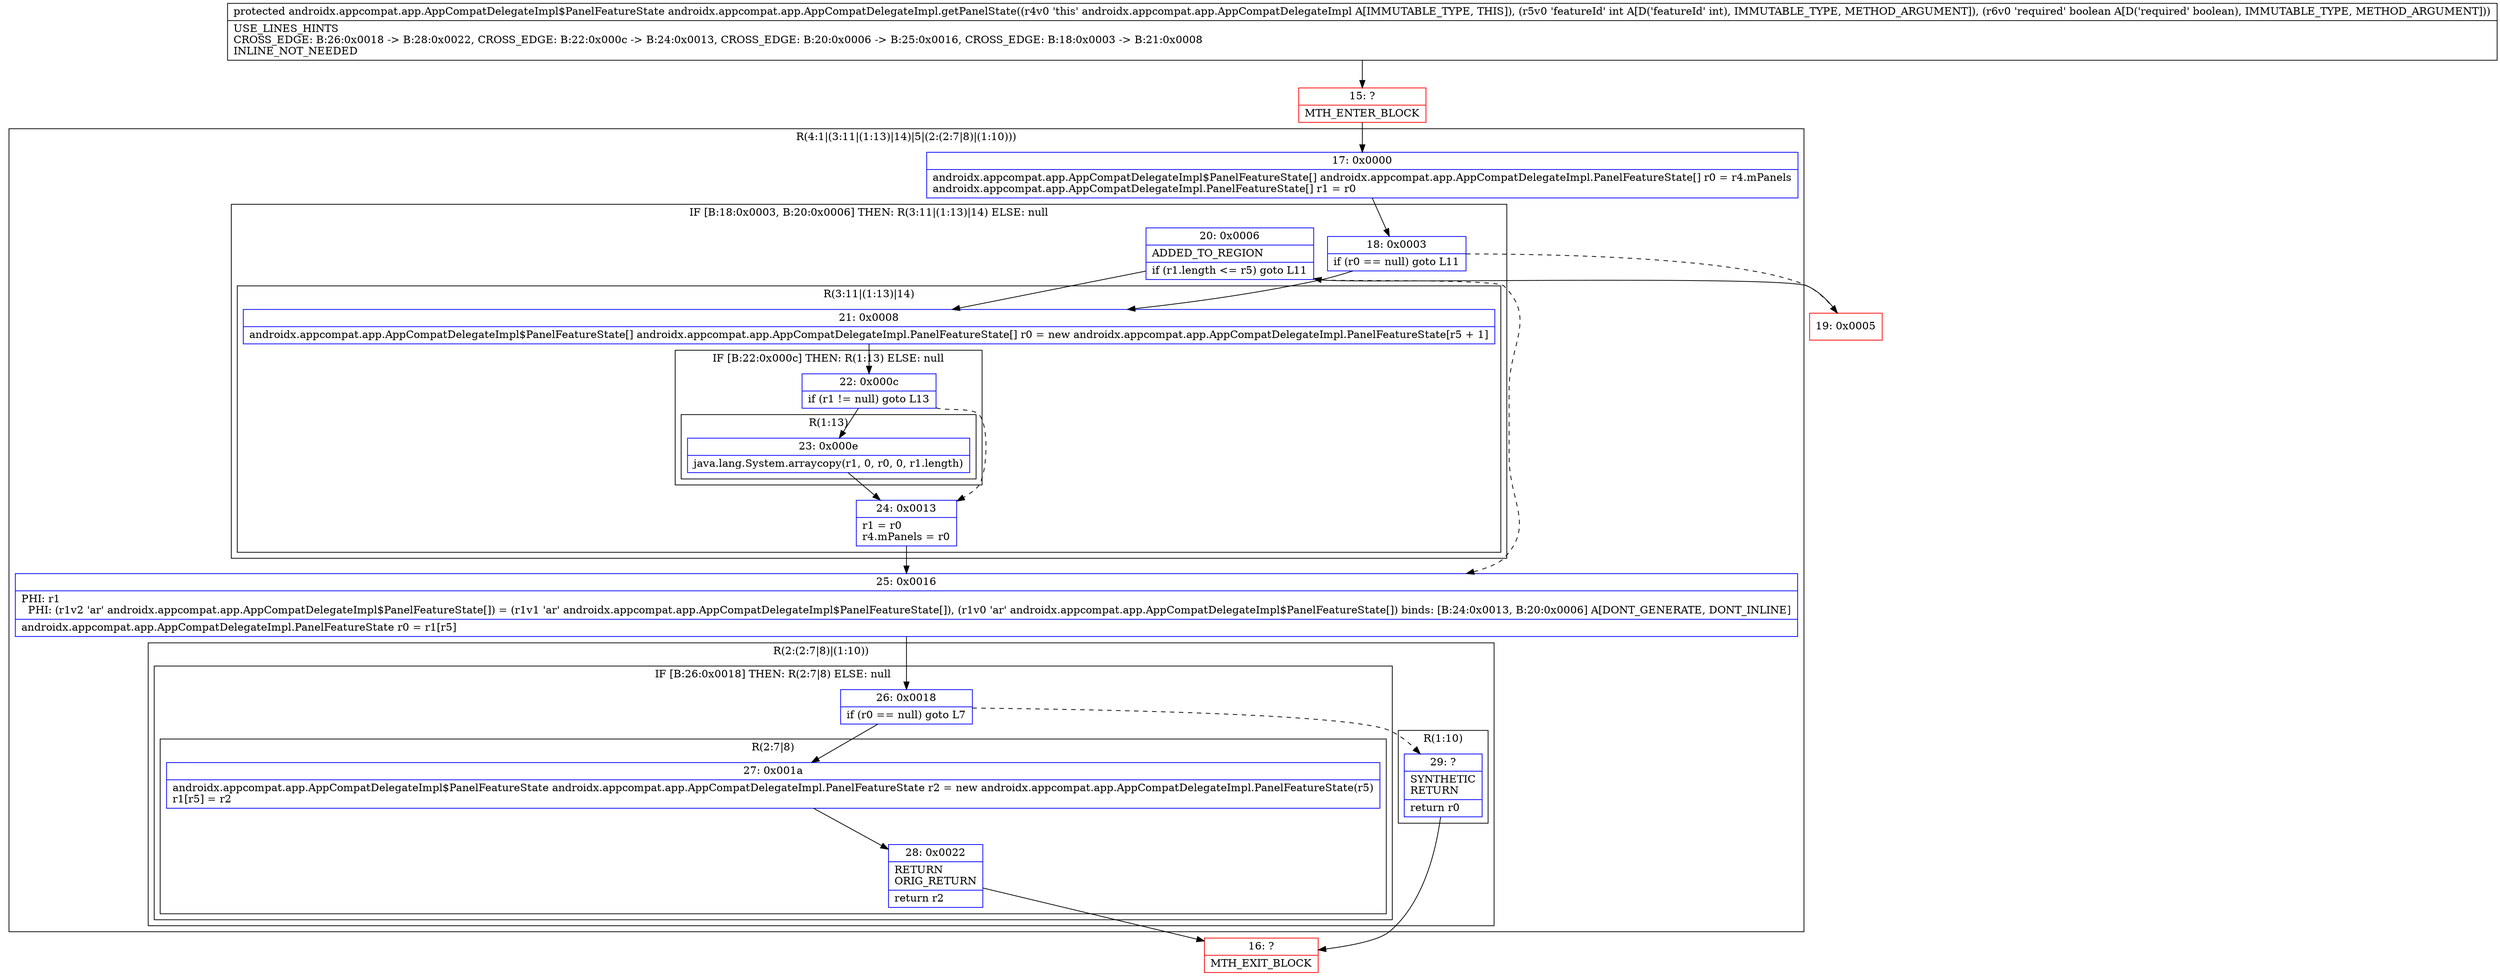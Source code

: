 digraph "CFG forandroidx.appcompat.app.AppCompatDelegateImpl.getPanelState(IZ)Landroidx\/appcompat\/app\/AppCompatDelegateImpl$PanelFeatureState;" {
subgraph cluster_Region_805198463 {
label = "R(4:1|(3:11|(1:13)|14)|5|(2:(2:7|8)|(1:10)))";
node [shape=record,color=blue];
Node_17 [shape=record,label="{17\:\ 0x0000|androidx.appcompat.app.AppCompatDelegateImpl$PanelFeatureState[] androidx.appcompat.app.AppCompatDelegateImpl.PanelFeatureState[] r0 = r4.mPanels\landroidx.appcompat.app.AppCompatDelegateImpl.PanelFeatureState[] r1 = r0\l}"];
subgraph cluster_IfRegion_1768317745 {
label = "IF [B:18:0x0003, B:20:0x0006] THEN: R(3:11|(1:13)|14) ELSE: null";
node [shape=record,color=blue];
Node_18 [shape=record,label="{18\:\ 0x0003|if (r0 == null) goto L11\l}"];
Node_20 [shape=record,label="{20\:\ 0x0006|ADDED_TO_REGION\l|if (r1.length \<= r5) goto L11\l}"];
subgraph cluster_Region_1727373050 {
label = "R(3:11|(1:13)|14)";
node [shape=record,color=blue];
Node_21 [shape=record,label="{21\:\ 0x0008|androidx.appcompat.app.AppCompatDelegateImpl$PanelFeatureState[] androidx.appcompat.app.AppCompatDelegateImpl.PanelFeatureState[] r0 = new androidx.appcompat.app.AppCompatDelegateImpl.PanelFeatureState[r5 + 1]\l}"];
subgraph cluster_IfRegion_2099316571 {
label = "IF [B:22:0x000c] THEN: R(1:13) ELSE: null";
node [shape=record,color=blue];
Node_22 [shape=record,label="{22\:\ 0x000c|if (r1 != null) goto L13\l}"];
subgraph cluster_Region_550606626 {
label = "R(1:13)";
node [shape=record,color=blue];
Node_23 [shape=record,label="{23\:\ 0x000e|java.lang.System.arraycopy(r1, 0, r0, 0, r1.length)\l}"];
}
}
Node_24 [shape=record,label="{24\:\ 0x0013|r1 = r0\lr4.mPanels = r0\l}"];
}
}
Node_25 [shape=record,label="{25\:\ 0x0016|PHI: r1 \l  PHI: (r1v2 'ar' androidx.appcompat.app.AppCompatDelegateImpl$PanelFeatureState[]) = (r1v1 'ar' androidx.appcompat.app.AppCompatDelegateImpl$PanelFeatureState[]), (r1v0 'ar' androidx.appcompat.app.AppCompatDelegateImpl$PanelFeatureState[]) binds: [B:24:0x0013, B:20:0x0006] A[DONT_GENERATE, DONT_INLINE]\l|androidx.appcompat.app.AppCompatDelegateImpl.PanelFeatureState r0 = r1[r5]\l}"];
subgraph cluster_Region_1877551157 {
label = "R(2:(2:7|8)|(1:10))";
node [shape=record,color=blue];
subgraph cluster_IfRegion_809255944 {
label = "IF [B:26:0x0018] THEN: R(2:7|8) ELSE: null";
node [shape=record,color=blue];
Node_26 [shape=record,label="{26\:\ 0x0018|if (r0 == null) goto L7\l}"];
subgraph cluster_Region_2062813154 {
label = "R(2:7|8)";
node [shape=record,color=blue];
Node_27 [shape=record,label="{27\:\ 0x001a|androidx.appcompat.app.AppCompatDelegateImpl$PanelFeatureState androidx.appcompat.app.AppCompatDelegateImpl.PanelFeatureState r2 = new androidx.appcompat.app.AppCompatDelegateImpl.PanelFeatureState(r5)\lr1[r5] = r2\l}"];
Node_28 [shape=record,label="{28\:\ 0x0022|RETURN\lORIG_RETURN\l|return r2\l}"];
}
}
subgraph cluster_Region_1171429003 {
label = "R(1:10)";
node [shape=record,color=blue];
Node_29 [shape=record,label="{29\:\ ?|SYNTHETIC\lRETURN\l|return r0\l}"];
}
}
}
Node_15 [shape=record,color=red,label="{15\:\ ?|MTH_ENTER_BLOCK\l}"];
Node_19 [shape=record,color=red,label="{19\:\ 0x0005}"];
Node_16 [shape=record,color=red,label="{16\:\ ?|MTH_EXIT_BLOCK\l}"];
MethodNode[shape=record,label="{protected androidx.appcompat.app.AppCompatDelegateImpl$PanelFeatureState androidx.appcompat.app.AppCompatDelegateImpl.getPanelState((r4v0 'this' androidx.appcompat.app.AppCompatDelegateImpl A[IMMUTABLE_TYPE, THIS]), (r5v0 'featureId' int A[D('featureId' int), IMMUTABLE_TYPE, METHOD_ARGUMENT]), (r6v0 'required' boolean A[D('required' boolean), IMMUTABLE_TYPE, METHOD_ARGUMENT]))  | USE_LINES_HINTS\lCROSS_EDGE: B:26:0x0018 \-\> B:28:0x0022, CROSS_EDGE: B:22:0x000c \-\> B:24:0x0013, CROSS_EDGE: B:20:0x0006 \-\> B:25:0x0016, CROSS_EDGE: B:18:0x0003 \-\> B:21:0x0008\lINLINE_NOT_NEEDED\l}"];
MethodNode -> Node_15;Node_17 -> Node_18;
Node_18 -> Node_19[style=dashed];
Node_18 -> Node_21;
Node_20 -> Node_21;
Node_20 -> Node_25[style=dashed];
Node_21 -> Node_22;
Node_22 -> Node_23;
Node_22 -> Node_24[style=dashed];
Node_23 -> Node_24;
Node_24 -> Node_25;
Node_25 -> Node_26;
Node_26 -> Node_27;
Node_26 -> Node_29[style=dashed];
Node_27 -> Node_28;
Node_28 -> Node_16;
Node_29 -> Node_16;
Node_15 -> Node_17;
Node_19 -> Node_20;
}

